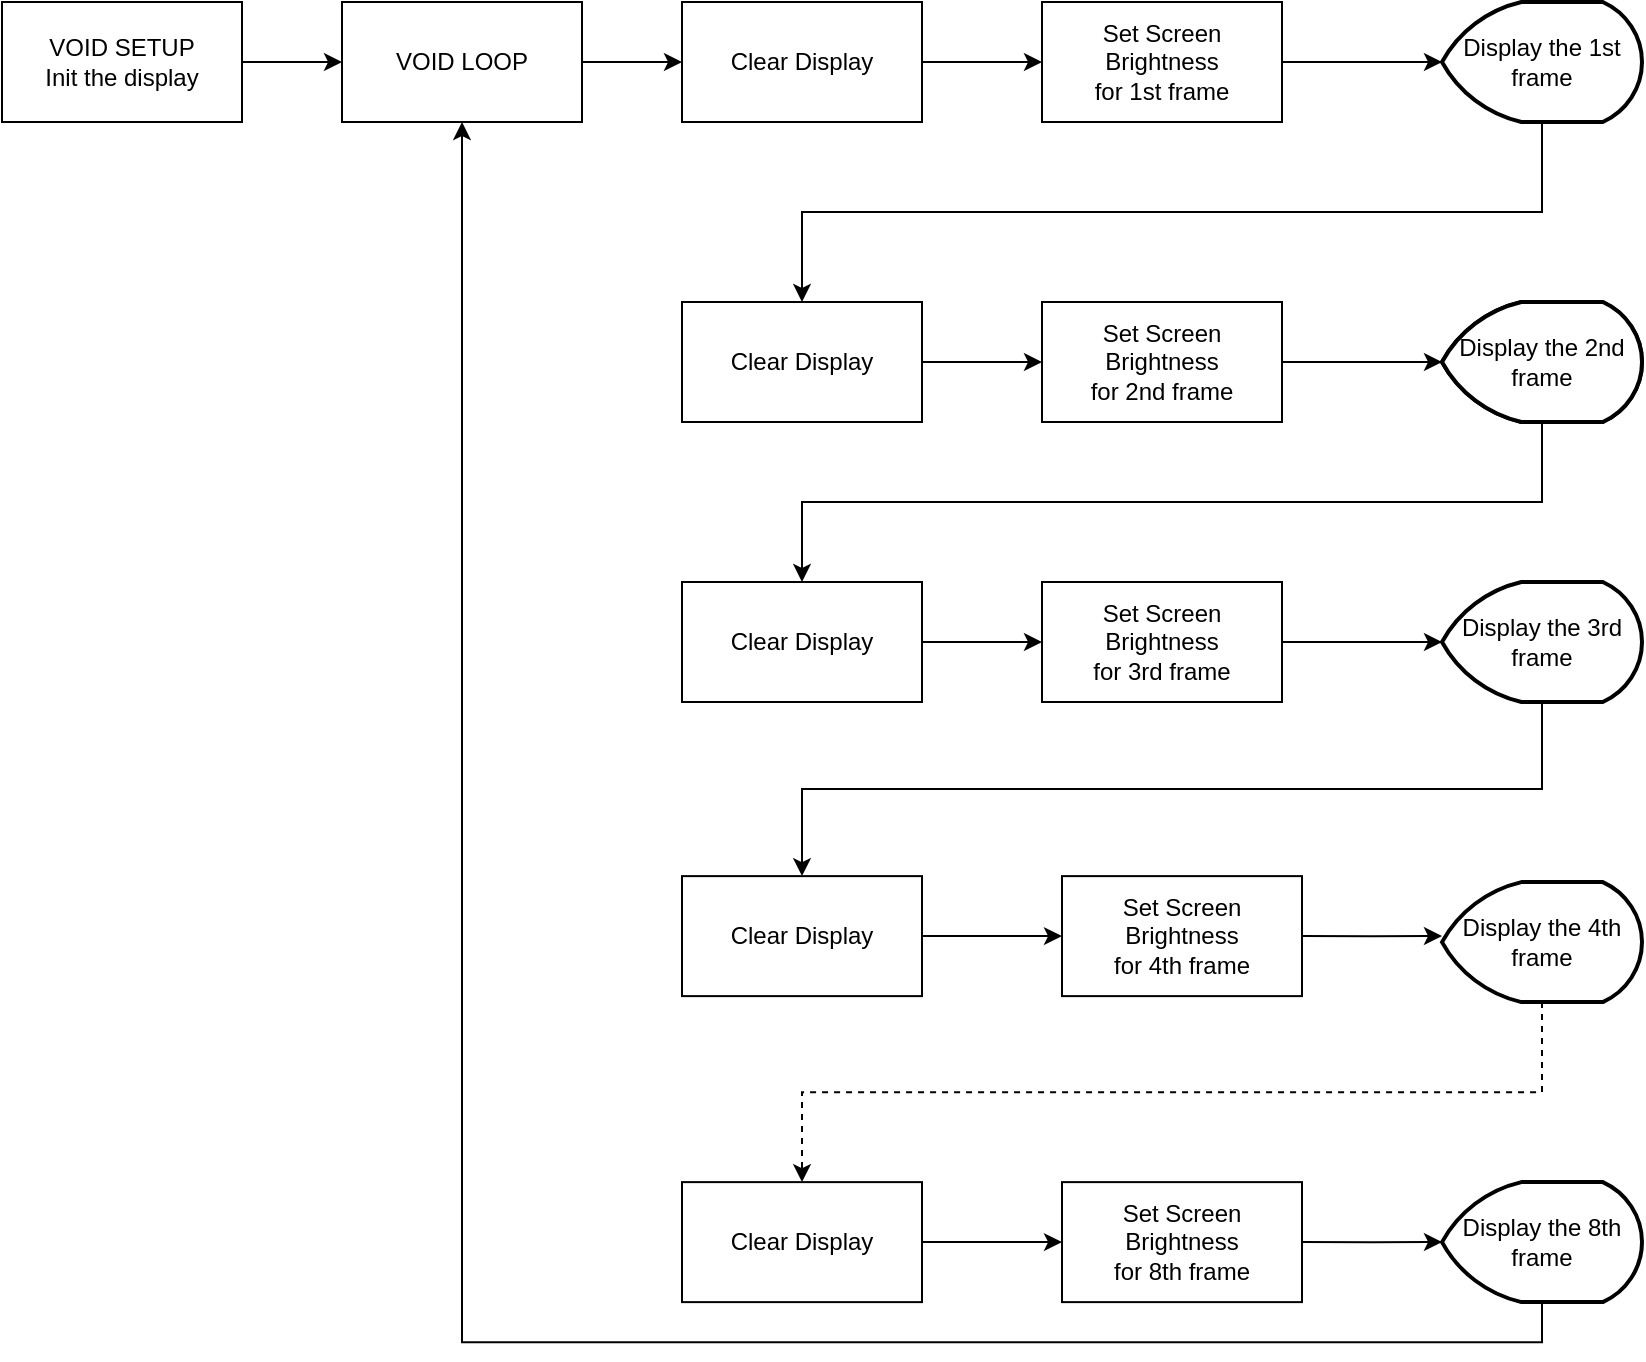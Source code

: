 <mxfile version="10.6.7" type="github"><diagram id="2KjwyCy6YPmv1Ct783wu" name="Page-1"><mxGraphModel dx="612" dy="377" grid="1" gridSize="10" guides="1" tooltips="1" connect="1" arrows="1" fold="1" page="1" pageScale="1" pageWidth="850" pageHeight="1100" math="0" shadow="0"><root><mxCell id="0"/><mxCell id="1" parent="0"/><mxCell id="gq88RODEXFBIPwpHoFlH-7" style="edgeStyle=orthogonalEdgeStyle;rounded=0;orthogonalLoop=1;jettySize=auto;html=1;exitX=1;exitY=0.5;exitDx=0;exitDy=0;entryX=0;entryY=0.5;entryDx=0;entryDy=0;" parent="1" source="gq88RODEXFBIPwpHoFlH-4" target="gq88RODEXFBIPwpHoFlH-6" edge="1"><mxGeometry relative="1" as="geometry"/></mxCell><mxCell id="gq88RODEXFBIPwpHoFlH-4" value="VOID LOOP" style="rounded=0;whiteSpace=wrap;html=1;" parent="1" vertex="1"><mxGeometry x="200" y="80" width="120" height="60" as="geometry"/></mxCell><mxCell id="gq88RODEXFBIPwpHoFlH-9" value="" style="edgeStyle=orthogonalEdgeStyle;rounded=0;orthogonalLoop=1;jettySize=auto;html=1;" parent="1" source="gq88RODEXFBIPwpHoFlH-6" target="gq88RODEXFBIPwpHoFlH-8" edge="1"><mxGeometry relative="1" as="geometry"><Array as="points"><mxPoint x="520" y="110"/><mxPoint x="520" y="110"/></Array></mxGeometry></mxCell><mxCell id="gq88RODEXFBIPwpHoFlH-6" value="Clear Display" style="rounded=0;whiteSpace=wrap;html=1;" parent="1" vertex="1"><mxGeometry x="370" y="80" width="120" height="60" as="geometry"/></mxCell><mxCell id="gq88RODEXFBIPwpHoFlH-11" style="edgeStyle=orthogonalEdgeStyle;rounded=0;orthogonalLoop=1;jettySize=auto;html=1;exitX=1;exitY=0.5;exitDx=0;exitDy=0;entryX=0;entryY=0.5;entryDx=0;entryDy=0;entryPerimeter=0;" parent="1" source="gq88RODEXFBIPwpHoFlH-8" target="gq88RODEXFBIPwpHoFlH-10" edge="1"><mxGeometry relative="1" as="geometry"/></mxCell><mxCell id="gq88RODEXFBIPwpHoFlH-8" value="Set Screen Brightness&lt;br&gt;for 1st frame&lt;br&gt;" style="rounded=0;whiteSpace=wrap;html=1;" parent="1" vertex="1"><mxGeometry x="550" y="80" width="120" height="60" as="geometry"/></mxCell><mxCell id="gq88RODEXFBIPwpHoFlH-15" style="edgeStyle=orthogonalEdgeStyle;rounded=0;orthogonalLoop=1;jettySize=auto;html=1;exitX=0.5;exitY=1;exitDx=0;exitDy=0;exitPerimeter=0;entryX=0.5;entryY=0;entryDx=0;entryDy=0;" parent="1" source="gq88RODEXFBIPwpHoFlH-10" target="gq88RODEXFBIPwpHoFlH-12" edge="1"><mxGeometry relative="1" as="geometry"/></mxCell><mxCell id="gq88RODEXFBIPwpHoFlH-10" value="Display the 1st frame" style="strokeWidth=2;html=1;shape=mxgraph.flowchart.display;whiteSpace=wrap;" parent="1" vertex="1"><mxGeometry x="750" y="80" width="100" height="60" as="geometry"/></mxCell><mxCell id="gq88RODEXFBIPwpHoFlH-25" style="edgeStyle=orthogonalEdgeStyle;rounded=0;orthogonalLoop=1;jettySize=auto;html=1;exitX=1;exitY=0.5;exitDx=0;exitDy=0;entryX=0;entryY=0.5;entryDx=0;entryDy=0;" parent="1" source="gq88RODEXFBIPwpHoFlH-12" target="gq88RODEXFBIPwpHoFlH-16" edge="1"><mxGeometry relative="1" as="geometry"/></mxCell><mxCell id="gq88RODEXFBIPwpHoFlH-12" value="Clear Display" style="rounded=0;whiteSpace=wrap;html=1;" parent="1" vertex="1"><mxGeometry x="370" y="230" width="120" height="60" as="geometry"/></mxCell><mxCell id="gq88RODEXFBIPwpHoFlH-19" style="edgeStyle=orthogonalEdgeStyle;rounded=0;orthogonalLoop=1;jettySize=auto;html=1;exitX=1;exitY=0.5;exitDx=0;exitDy=0;entryX=0;entryY=0.5;entryDx=0;entryDy=0;entryPerimeter=0;" parent="1" source="gq88RODEXFBIPwpHoFlH-16" target="gq88RODEXFBIPwpHoFlH-18" edge="1"><mxGeometry relative="1" as="geometry"/></mxCell><mxCell id="gq88RODEXFBIPwpHoFlH-16" value="Set Screen Brightness&lt;br&gt;for 2nd frame&lt;br&gt;" style="rounded=0;whiteSpace=wrap;html=1;" parent="1" vertex="1"><mxGeometry x="550" y="230" width="120" height="60" as="geometry"/></mxCell><mxCell id="gq88RODEXFBIPwpHoFlH-21" style="edgeStyle=orthogonalEdgeStyle;rounded=0;orthogonalLoop=1;jettySize=auto;html=1;exitX=0.5;exitY=1;exitDx=0;exitDy=0;exitPerimeter=0;entryX=0.5;entryY=0;entryDx=0;entryDy=0;" parent="1" source="gq88RODEXFBIPwpHoFlH-18" target="gq88RODEXFBIPwpHoFlH-20" edge="1"><mxGeometry relative="1" as="geometry"/></mxCell><mxCell id="gq88RODEXFBIPwpHoFlH-18" value="Display the 2nd frame" style="strokeWidth=2;html=1;shape=mxgraph.flowchart.display;whiteSpace=wrap;" parent="1" vertex="1"><mxGeometry x="750" y="230" width="100" height="60" as="geometry"/></mxCell><mxCell id="gq88RODEXFBIPwpHoFlH-23" style="edgeStyle=orthogonalEdgeStyle;rounded=0;orthogonalLoop=1;jettySize=auto;html=1;exitX=1;exitY=0.5;exitDx=0;exitDy=0;entryX=0;entryY=0.5;entryDx=0;entryDy=0;" parent="1" source="gq88RODEXFBIPwpHoFlH-20" target="gq88RODEXFBIPwpHoFlH-22" edge="1"><mxGeometry relative="1" as="geometry"/></mxCell><mxCell id="gq88RODEXFBIPwpHoFlH-20" value="Clear Display" style="rounded=0;whiteSpace=wrap;html=1;" parent="1" vertex="1"><mxGeometry x="370" y="370" width="120" height="60" as="geometry"/></mxCell><mxCell id="gq88RODEXFBIPwpHoFlH-29" style="edgeStyle=orthogonalEdgeStyle;rounded=0;orthogonalLoop=1;jettySize=auto;html=1;exitX=1;exitY=0.5;exitDx=0;exitDy=0;entryX=0;entryY=0.5;entryDx=0;entryDy=0;entryPerimeter=0;" parent="1" source="gq88RODEXFBIPwpHoFlH-22" target="gq88RODEXFBIPwpHoFlH-28" edge="1"><mxGeometry relative="1" as="geometry"/></mxCell><mxCell id="gq88RODEXFBIPwpHoFlH-22" value="Set Screen Brightness&lt;br&gt;for 3rd frame&lt;br&gt;" style="rounded=0;whiteSpace=wrap;html=1;" parent="1" vertex="1"><mxGeometry x="550" y="370" width="120" height="60" as="geometry"/></mxCell><mxCell id="gq88RODEXFBIPwpHoFlH-27" value="Display the 2nd frame" style="strokeWidth=2;html=1;shape=mxgraph.flowchart.display;whiteSpace=wrap;" parent="1" vertex="1"><mxGeometry x="750" y="230" width="100" height="60" as="geometry"/></mxCell><mxCell id="gq88RODEXFBIPwpHoFlH-42" style="edgeStyle=orthogonalEdgeStyle;rounded=0;orthogonalLoop=1;jettySize=auto;html=1;exitX=0.5;exitY=1;exitDx=0;exitDy=0;exitPerimeter=0;entryX=0.5;entryY=0;entryDx=0;entryDy=0;" parent="1" source="gq88RODEXFBIPwpHoFlH-28" target="gq88RODEXFBIPwpHoFlH-36" edge="1"><mxGeometry relative="1" as="geometry"/></mxCell><mxCell id="gq88RODEXFBIPwpHoFlH-28" value="Display the 3rd frame" style="strokeWidth=2;html=1;shape=mxgraph.flowchart.display;whiteSpace=wrap;" parent="1" vertex="1"><mxGeometry x="750" y="370" width="100" height="60" as="geometry"/></mxCell><mxCell id="gq88RODEXFBIPwpHoFlH-32" style="edgeStyle=orthogonalEdgeStyle;rounded=0;orthogonalLoop=1;jettySize=auto;html=1;exitX=1;exitY=0.5;exitDx=0;exitDy=0;entryX=0;entryY=0.5;entryDx=0;entryDy=0;" parent="1" source="gq88RODEXFBIPwpHoFlH-31" target="gq88RODEXFBIPwpHoFlH-4" edge="1"><mxGeometry relative="1" as="geometry"/></mxCell><mxCell id="gq88RODEXFBIPwpHoFlH-31" value="VOID SETUP&lt;br&gt;Init the display&lt;br&gt;" style="rounded=0;whiteSpace=wrap;html=1;" parent="1" vertex="1"><mxGeometry x="30" y="80" width="120" height="60" as="geometry"/></mxCell><mxCell id="gq88RODEXFBIPwpHoFlH-35" style="edgeStyle=orthogonalEdgeStyle;rounded=0;orthogonalLoop=1;jettySize=auto;html=1;exitX=1;exitY=0.5;exitDx=0;exitDy=0;entryX=0;entryY=0.5;entryDx=0;entryDy=0;" parent="1" source="gq88RODEXFBIPwpHoFlH-36" target="gq88RODEXFBIPwpHoFlH-38" edge="1"><mxGeometry relative="1" as="geometry"/></mxCell><mxCell id="gq88RODEXFBIPwpHoFlH-36" value="Clear Display" style="rounded=0;whiteSpace=wrap;html=1;" parent="1" vertex="1"><mxGeometry x="370" y="517.059" width="120" height="60" as="geometry"/></mxCell><mxCell id="gq88RODEXFBIPwpHoFlH-37" style="edgeStyle=orthogonalEdgeStyle;rounded=0;orthogonalLoop=1;jettySize=auto;html=1;exitX=1;exitY=0.5;exitDx=0;exitDy=0;" parent="1" source="gq88RODEXFBIPwpHoFlH-38" edge="1"><mxGeometry relative="1" as="geometry"><mxPoint x="750" y="547" as="targetPoint"/></mxGeometry></mxCell><mxCell id="gq88RODEXFBIPwpHoFlH-38" value="Set Screen Brightness&lt;br&gt;for 4th frame&lt;br&gt;" style="rounded=0;whiteSpace=wrap;html=1;" parent="1" vertex="1"><mxGeometry x="560" y="517.059" width="120" height="60" as="geometry"/></mxCell><mxCell id="gq88RODEXFBIPwpHoFlH-61" style="edgeStyle=orthogonalEdgeStyle;rounded=0;orthogonalLoop=1;jettySize=auto;html=1;exitX=0.5;exitY=1;exitDx=0;exitDy=0;exitPerimeter=0;entryX=0.5;entryY=0;entryDx=0;entryDy=0;dashed=1;" parent="1" source="gq88RODEXFBIPwpHoFlH-41" target="gq88RODEXFBIPwpHoFlH-58" edge="1"><mxGeometry relative="1" as="geometry"/></mxCell><mxCell id="gq88RODEXFBIPwpHoFlH-41" value="Display the 4th frame" style="strokeWidth=2;html=1;shape=mxgraph.flowchart.display;whiteSpace=wrap;" parent="1" vertex="1"><mxGeometry x="750" y="520.059" width="100" height="60" as="geometry"/></mxCell><mxCell id="gq88RODEXFBIPwpHoFlH-62" style="edgeStyle=orthogonalEdgeStyle;rounded=0;orthogonalLoop=1;jettySize=auto;html=1;exitX=1;exitY=0.5;exitDx=0;exitDy=0;entryX=0;entryY=0.5;entryDx=0;entryDy=0;" parent="1" source="gq88RODEXFBIPwpHoFlH-58" target="gq88RODEXFBIPwpHoFlH-59" edge="1"><mxGeometry relative="1" as="geometry"/></mxCell><mxCell id="gq88RODEXFBIPwpHoFlH-58" value="Clear Display" style="rounded=0;whiteSpace=wrap;html=1;" parent="1" vertex="1"><mxGeometry x="370" y="670.059" width="120" height="60" as="geometry"/></mxCell><mxCell id="gq88RODEXFBIPwpHoFlH-63" style="edgeStyle=orthogonalEdgeStyle;rounded=0;orthogonalLoop=1;jettySize=auto;html=1;exitX=1;exitY=0.5;exitDx=0;exitDy=0;" parent="1" source="gq88RODEXFBIPwpHoFlH-59" edge="1"><mxGeometry relative="1" as="geometry"><mxPoint x="750" y="700" as="targetPoint"/></mxGeometry></mxCell><mxCell id="gq88RODEXFBIPwpHoFlH-59" value="Set Screen Brightness&lt;br&gt;for 8th frame&lt;br&gt;" style="rounded=0;whiteSpace=wrap;html=1;" parent="1" vertex="1"><mxGeometry x="560" y="670.059" width="120" height="60" as="geometry"/></mxCell><mxCell id="gq88RODEXFBIPwpHoFlH-64" style="edgeStyle=orthogonalEdgeStyle;rounded=0;orthogonalLoop=1;jettySize=auto;html=1;exitX=0.5;exitY=1;exitDx=0;exitDy=0;exitPerimeter=0;entryX=0.5;entryY=1;entryDx=0;entryDy=0;" parent="1" source="gq88RODEXFBIPwpHoFlH-60" target="gq88RODEXFBIPwpHoFlH-4" edge="1"><mxGeometry relative="1" as="geometry"/></mxCell><mxCell id="gq88RODEXFBIPwpHoFlH-60" value="Display the 8th frame" style="strokeWidth=2;html=1;shape=mxgraph.flowchart.display;whiteSpace=wrap;" parent="1" vertex="1"><mxGeometry x="750" y="670.059" width="100" height="60" as="geometry"/></mxCell></root></mxGraphModel></diagram></mxfile>
